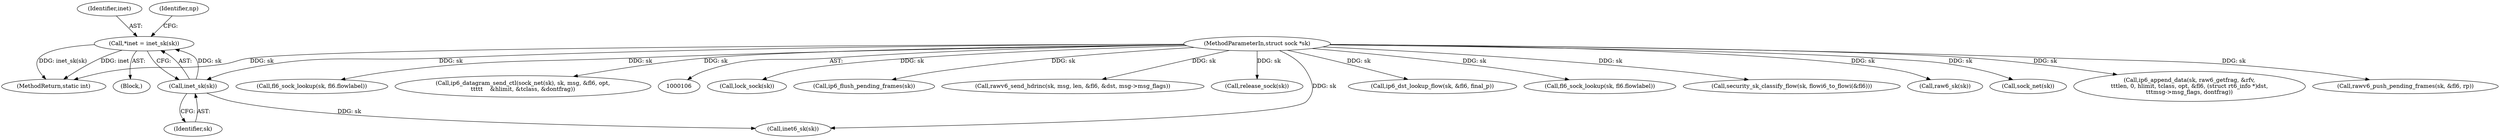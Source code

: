 digraph "0_linux_45f6fad84cc305103b28d73482b344d7f5b76f39_13@pointer" {
"1000116" [label="(Call,*inet = inet_sk(sk))"];
"1000118" [label="(Call,inet_sk(sk))"];
"1000107" [label="(MethodParameterIn,struct sock *sk)"];
"1000123" [label="(Call,inet6_sk(sk))"];
"1000664" [label="(Call,lock_sock(sk))"];
"1000117" [label="(Identifier,inet)"];
"1000689" [label="(Call,ip6_flush_pending_frames(sk))"];
"1000651" [label="(Call,rawv6_send_hdrinc(sk, msg, len, &fl6, &dst, msg->msg_flags))"];
"1000706" [label="(Call,release_sock(sk))"];
"1000118" [label="(Call,inet_sk(sk))"];
"1000594" [label="(Call,ip6_dst_lookup_flow(sk, &fl6, final_p))"];
"1000279" [label="(Call,fl6_sock_lookup(sk, fl6.flowlabel))"];
"1000578" [label="(Call,security_sk_classify_flow(sk, flowi6_to_flowi(&fl6)))"];
"1000128" [label="(Call,raw6_sk(sk))"];
"1000110" [label="(Block,)"];
"1000394" [label="(Call,sock_net(sk))"];
"1000122" [label="(Identifier,np)"];
"1000668" [label="(Call,ip6_append_data(sk, raw6_getfrag, &rfv,\n\t\t\tlen, 0, hlimit, tclass, opt, &fl6, (struct rt6_info *)dst,\n\t\t\tmsg->msg_flags, dontfrag))"];
"1000701" [label="(Call,rawv6_push_pending_frames(sk, &fl6, rp))"];
"1000428" [label="(Call,fl6_sock_lookup(sk, fl6.flowlabel))"];
"1000738" [label="(MethodReturn,static int)"];
"1000119" [label="(Identifier,sk)"];
"1000116" [label="(Call,*inet = inet_sk(sk))"];
"1000107" [label="(MethodParameterIn,struct sock *sk)"];
"1000393" [label="(Call,ip6_datagram_send_ctl(sock_net(sk), sk, msg, &fl6, opt,\n\t\t\t\t\t    &hlimit, &tclass, &dontfrag))"];
"1000116" -> "1000110"  [label="AST: "];
"1000116" -> "1000118"  [label="CFG: "];
"1000117" -> "1000116"  [label="AST: "];
"1000118" -> "1000116"  [label="AST: "];
"1000122" -> "1000116"  [label="CFG: "];
"1000116" -> "1000738"  [label="DDG: inet"];
"1000116" -> "1000738"  [label="DDG: inet_sk(sk)"];
"1000118" -> "1000116"  [label="DDG: sk"];
"1000118" -> "1000119"  [label="CFG: "];
"1000119" -> "1000118"  [label="AST: "];
"1000107" -> "1000118"  [label="DDG: sk"];
"1000118" -> "1000123"  [label="DDG: sk"];
"1000107" -> "1000106"  [label="AST: "];
"1000107" -> "1000738"  [label="DDG: sk"];
"1000107" -> "1000123"  [label="DDG: sk"];
"1000107" -> "1000128"  [label="DDG: sk"];
"1000107" -> "1000279"  [label="DDG: sk"];
"1000107" -> "1000394"  [label="DDG: sk"];
"1000107" -> "1000393"  [label="DDG: sk"];
"1000107" -> "1000428"  [label="DDG: sk"];
"1000107" -> "1000578"  [label="DDG: sk"];
"1000107" -> "1000594"  [label="DDG: sk"];
"1000107" -> "1000651"  [label="DDG: sk"];
"1000107" -> "1000664"  [label="DDG: sk"];
"1000107" -> "1000668"  [label="DDG: sk"];
"1000107" -> "1000689"  [label="DDG: sk"];
"1000107" -> "1000701"  [label="DDG: sk"];
"1000107" -> "1000706"  [label="DDG: sk"];
}
